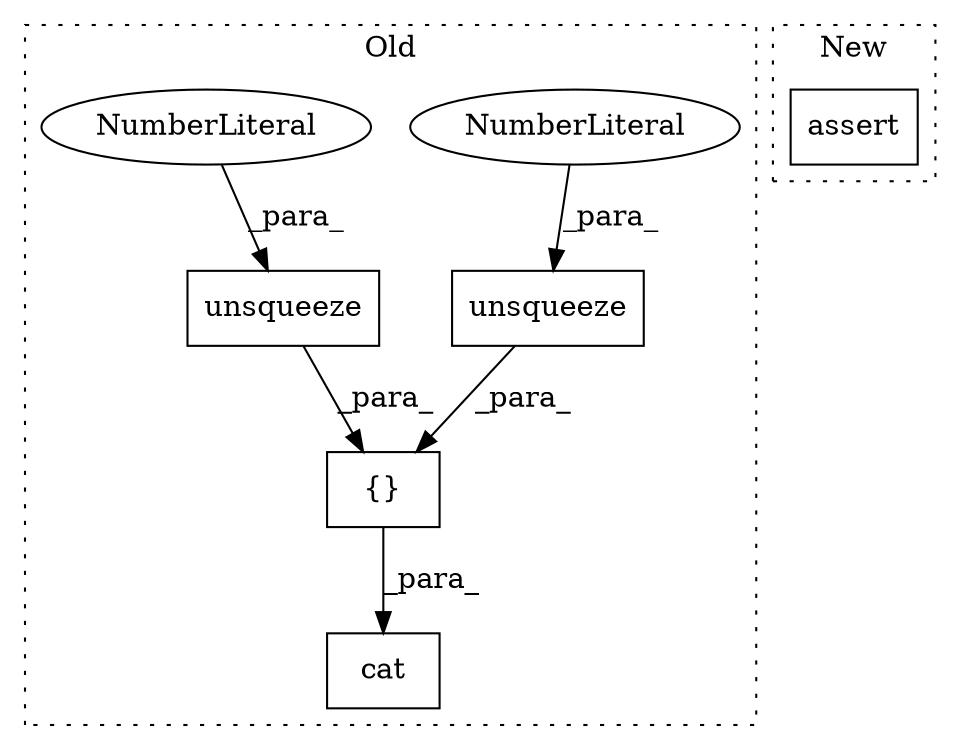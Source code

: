 digraph G {
subgraph cluster0 {
1 [label="cat" a="32" s="6184,6294" l="4,1" shape="box"];
3 [label="{}" a="4" s="6197,6293" l="1,1" shape="box"];
4 [label="unsqueeze" a="32" s="6281,6292" l="10,1" shape="box"];
5 [label="NumberLiteral" a="34" s="6291" l="1" shape="ellipse"];
6 [label="unsqueeze" a="32" s="6233,6244" l="10,1" shape="box"];
7 [label="NumberLiteral" a="34" s="6243" l="1" shape="ellipse"];
label = "Old";
style="dotted";
}
subgraph cluster1 {
2 [label="assert" a="32" s="7108,7158" l="12,1" shape="box"];
label = "New";
style="dotted";
}
3 -> 1 [label="_para_"];
4 -> 3 [label="_para_"];
5 -> 4 [label="_para_"];
6 -> 3 [label="_para_"];
7 -> 6 [label="_para_"];
}
